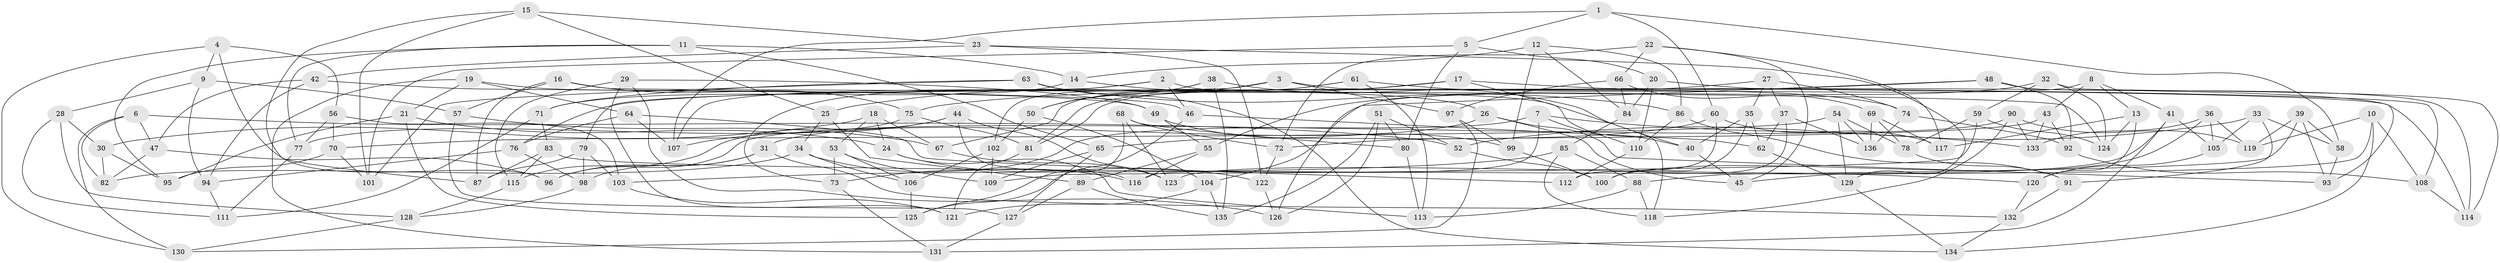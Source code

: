 // Generated by graph-tools (version 1.1) at 2025/03/03/09/25 03:03:00]
// undirected, 136 vertices, 272 edges
graph export_dot {
graph [start="1"]
  node [color=gray90,style=filled];
  1;
  2;
  3;
  4;
  5;
  6;
  7;
  8;
  9;
  10;
  11;
  12;
  13;
  14;
  15;
  16;
  17;
  18;
  19;
  20;
  21;
  22;
  23;
  24;
  25;
  26;
  27;
  28;
  29;
  30;
  31;
  32;
  33;
  34;
  35;
  36;
  37;
  38;
  39;
  40;
  41;
  42;
  43;
  44;
  45;
  46;
  47;
  48;
  49;
  50;
  51;
  52;
  53;
  54;
  55;
  56;
  57;
  58;
  59;
  60;
  61;
  62;
  63;
  64;
  65;
  66;
  67;
  68;
  69;
  70;
  71;
  72;
  73;
  74;
  75;
  76;
  77;
  78;
  79;
  80;
  81;
  82;
  83;
  84;
  85;
  86;
  87;
  88;
  89;
  90;
  91;
  92;
  93;
  94;
  95;
  96;
  97;
  98;
  99;
  100;
  101;
  102;
  103;
  104;
  105;
  106;
  107;
  108;
  109;
  110;
  111;
  112;
  113;
  114;
  115;
  116;
  117;
  118;
  119;
  120;
  121;
  122;
  123;
  124;
  125;
  126;
  127;
  128;
  129;
  130;
  131;
  132;
  133;
  134;
  135;
  136;
  1 -- 58;
  1 -- 60;
  1 -- 5;
  1 -- 107;
  2 -- 107;
  2 -- 46;
  2 -- 73;
  2 -- 40;
  3 -- 79;
  3 -- 50;
  3 -- 97;
  3 -- 114;
  4 -- 56;
  4 -- 9;
  4 -- 96;
  4 -- 130;
  5 -- 20;
  5 -- 101;
  5 -- 80;
  6 -- 130;
  6 -- 82;
  6 -- 52;
  6 -- 47;
  7 -- 133;
  7 -- 110;
  7 -- 116;
  7 -- 73;
  8 -- 41;
  8 -- 104;
  8 -- 13;
  8 -- 43;
  9 -- 94;
  9 -- 57;
  9 -- 28;
  10 -- 45;
  10 -- 108;
  10 -- 119;
  10 -- 134;
  11 -- 14;
  11 -- 77;
  11 -- 65;
  11 -- 95;
  12 -- 14;
  12 -- 99;
  12 -- 86;
  12 -- 84;
  13 -- 117;
  13 -- 124;
  13 -- 120;
  14 -- 26;
  14 -- 71;
  15 -- 25;
  15 -- 23;
  15 -- 101;
  15 -- 87;
  16 -- 75;
  16 -- 57;
  16 -- 87;
  16 -- 124;
  17 -- 93;
  17 -- 81;
  17 -- 118;
  17 -- 25;
  18 -- 30;
  18 -- 53;
  18 -- 24;
  18 -- 67;
  19 -- 131;
  19 -- 46;
  19 -- 64;
  19 -- 21;
  20 -- 84;
  20 -- 108;
  20 -- 110;
  21 -- 24;
  21 -- 125;
  21 -- 95;
  22 -- 45;
  22 -- 72;
  22 -- 117;
  22 -- 66;
  23 -- 42;
  23 -- 129;
  23 -- 122;
  24 -- 113;
  24 -- 122;
  25 -- 89;
  25 -- 34;
  26 -- 93;
  26 -- 31;
  26 -- 45;
  27 -- 74;
  27 -- 37;
  27 -- 35;
  27 -- 76;
  28 -- 111;
  28 -- 128;
  28 -- 30;
  29 -- 49;
  29 -- 115;
  29 -- 121;
  29 -- 126;
  30 -- 95;
  30 -- 82;
  31 -- 96;
  31 -- 132;
  31 -- 98;
  32 -- 124;
  32 -- 59;
  32 -- 55;
  32 -- 114;
  33 -- 58;
  33 -- 105;
  33 -- 91;
  33 -- 52;
  34 -- 116;
  34 -- 106;
  34 -- 82;
  35 -- 100;
  35 -- 62;
  35 -- 40;
  36 -- 100;
  36 -- 105;
  36 -- 119;
  36 -- 133;
  37 -- 136;
  37 -- 112;
  37 -- 62;
  38 -- 50;
  38 -- 40;
  38 -- 135;
  38 -- 102;
  39 -- 93;
  39 -- 58;
  39 -- 88;
  39 -- 119;
  40 -- 45;
  41 -- 123;
  41 -- 105;
  41 -- 131;
  42 -- 47;
  42 -- 49;
  42 -- 94;
  43 -- 133;
  43 -- 92;
  43 -- 72;
  44 -- 115;
  44 -- 116;
  44 -- 123;
  44 -- 107;
  46 -- 62;
  46 -- 125;
  47 -- 96;
  47 -- 82;
  48 -- 114;
  48 -- 75;
  48 -- 92;
  48 -- 126;
  49 -- 99;
  49 -- 55;
  50 -- 102;
  50 -- 104;
  51 -- 80;
  51 -- 135;
  51 -- 126;
  51 -- 52;
  52 -- 100;
  53 -- 109;
  53 -- 106;
  53 -- 73;
  54 -- 70;
  54 -- 78;
  54 -- 136;
  54 -- 129;
  55 -- 89;
  55 -- 116;
  56 -- 103;
  56 -- 77;
  56 -- 70;
  57 -- 127;
  57 -- 67;
  58 -- 93;
  59 -- 124;
  59 -- 109;
  59 -- 78;
  60 -- 112;
  60 -- 65;
  60 -- 117;
  61 -- 81;
  61 -- 74;
  61 -- 67;
  61 -- 113;
  62 -- 129;
  63 -- 134;
  63 -- 86;
  63 -- 101;
  63 -- 71;
  64 -- 76;
  64 -- 112;
  64 -- 107;
  65 -- 109;
  65 -- 127;
  66 -- 69;
  66 -- 97;
  66 -- 84;
  67 -- 123;
  68 -- 123;
  68 -- 125;
  68 -- 80;
  68 -- 72;
  69 -- 136;
  69 -- 117;
  69 -- 78;
  70 -- 95;
  70 -- 101;
  71 -- 83;
  71 -- 111;
  72 -- 122;
  73 -- 131;
  74 -- 92;
  74 -- 136;
  75 -- 81;
  75 -- 77;
  76 -- 94;
  76 -- 98;
  77 -- 111;
  78 -- 91;
  79 -- 87;
  79 -- 103;
  79 -- 98;
  80 -- 113;
  81 -- 121;
  83 -- 115;
  83 -- 87;
  83 -- 120;
  84 -- 85;
  85 -- 88;
  85 -- 118;
  85 -- 103;
  86 -- 110;
  86 -- 91;
  88 -- 118;
  88 -- 113;
  89 -- 135;
  89 -- 127;
  90 -- 96;
  90 -- 118;
  90 -- 119;
  90 -- 133;
  91 -- 132;
  92 -- 108;
  94 -- 111;
  97 -- 99;
  97 -- 130;
  98 -- 128;
  99 -- 100;
  102 -- 106;
  102 -- 109;
  103 -- 121;
  104 -- 121;
  104 -- 135;
  105 -- 120;
  106 -- 125;
  108 -- 114;
  110 -- 112;
  115 -- 128;
  120 -- 132;
  122 -- 126;
  127 -- 131;
  128 -- 130;
  129 -- 134;
  132 -- 134;
}
